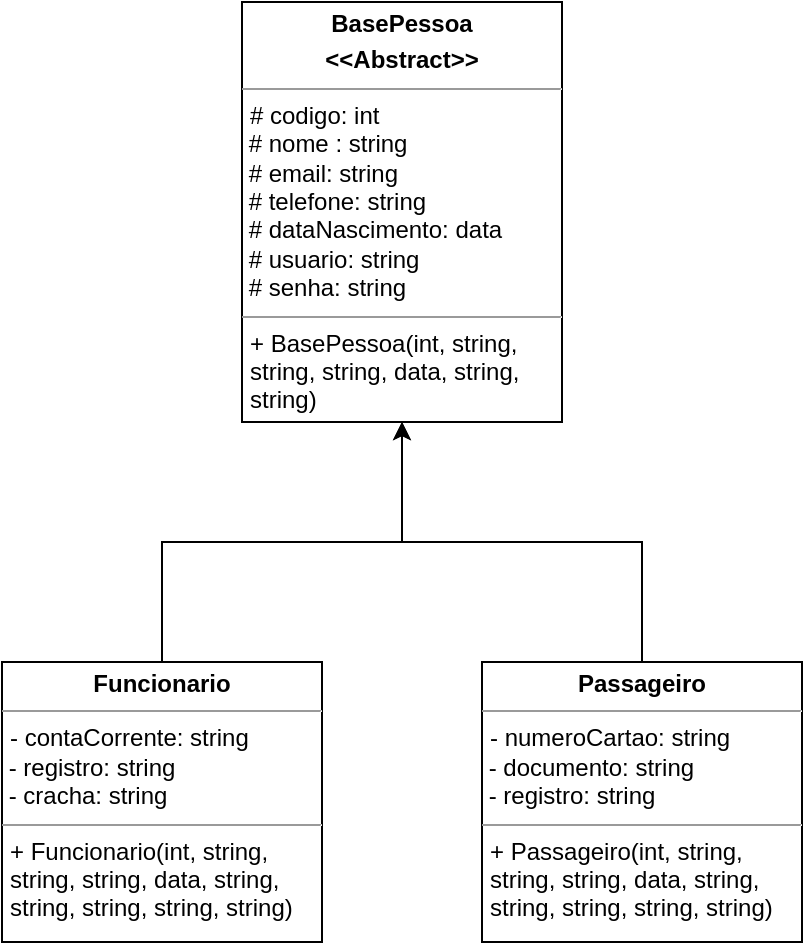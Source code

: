<mxfile version="21.7.2" type="github">
  <diagram name="Página-1" id="rwImzyeiDyUP7PvFKX-l">
    <mxGraphModel dx="880" dy="438" grid="1" gridSize="10" guides="1" tooltips="1" connect="1" arrows="1" fold="1" page="1" pageScale="1" pageWidth="827" pageHeight="1169" math="0" shadow="0">
      <root>
        <mxCell id="0" />
        <mxCell id="1" parent="0" />
        <mxCell id="wmUSzIwmhgZcpsxR-x6l-5" value="&lt;p style=&quot;margin:0px;margin-top:4px;text-align:center;&quot;&gt;&lt;b&gt;BasePessoa&lt;/b&gt;&lt;/p&gt;&lt;p style=&quot;margin:0px;margin-top:4px;text-align:center;&quot;&gt;&lt;b&gt;&amp;lt;&amp;lt;Abstract&amp;gt;&amp;gt;&lt;/b&gt;&lt;/p&gt;&lt;hr size=&quot;1&quot;&gt;&lt;p style=&quot;margin:0px;margin-left:4px;&quot;&gt;# codigo: int&lt;/p&gt;&amp;nbsp;# nome : string&lt;br&gt;&amp;nbsp;# email: string&lt;br&gt;&amp;nbsp;# telefone: string&lt;br&gt;&amp;nbsp;# dataNascimento: data&lt;br&gt;&amp;nbsp;# usuario: string&lt;br&gt;&lt;span style=&quot;background-color: initial;&quot;&gt;&amp;nbsp;# senha: string&lt;/span&gt;&lt;br&gt;&lt;hr size=&quot;1&quot;&gt;&lt;p style=&quot;margin:0px;margin-left:4px;&quot;&gt;+ BasePessoa(int, string, string, string, data, string, string)&lt;/p&gt;" style="verticalAlign=top;align=left;overflow=fill;fontSize=12;fontFamily=Helvetica;html=1;whiteSpace=wrap;" vertex="1" parent="1">
          <mxGeometry x="320" y="190" width="160" height="210" as="geometry" />
        </mxCell>
        <mxCell id="wmUSzIwmhgZcpsxR-x6l-8" style="edgeStyle=orthogonalEdgeStyle;rounded=0;orthogonalLoop=1;jettySize=auto;html=1;exitX=0.5;exitY=0;exitDx=0;exitDy=0;entryX=0.5;entryY=1;entryDx=0;entryDy=0;" edge="1" parent="1" source="wmUSzIwmhgZcpsxR-x6l-6" target="wmUSzIwmhgZcpsxR-x6l-5">
          <mxGeometry relative="1" as="geometry" />
        </mxCell>
        <mxCell id="wmUSzIwmhgZcpsxR-x6l-6" value="&lt;p style=&quot;margin:0px;margin-top:4px;text-align:center;&quot;&gt;&lt;b&gt;Funcionario&lt;/b&gt;&lt;/p&gt;&lt;hr size=&quot;1&quot;&gt;&lt;p style=&quot;margin:0px;margin-left:4px;&quot;&gt;- contaCorrente: string&lt;/p&gt;&amp;nbsp;- registro: string&lt;br&gt;&amp;nbsp;- cracha: string&lt;br&gt;&lt;hr size=&quot;1&quot;&gt;&lt;p style=&quot;margin:0px;margin-left:4px;&quot;&gt;+ Funcionario(int, string, string, string, data, string, string, string, string, string)&lt;/p&gt;" style="verticalAlign=top;align=left;overflow=fill;fontSize=12;fontFamily=Helvetica;html=1;whiteSpace=wrap;" vertex="1" parent="1">
          <mxGeometry x="200" y="520" width="160" height="140" as="geometry" />
        </mxCell>
        <mxCell id="wmUSzIwmhgZcpsxR-x6l-9" style="edgeStyle=orthogonalEdgeStyle;rounded=0;orthogonalLoop=1;jettySize=auto;html=1;exitX=0.5;exitY=0;exitDx=0;exitDy=0;entryX=0.5;entryY=1;entryDx=0;entryDy=0;" edge="1" parent="1" source="wmUSzIwmhgZcpsxR-x6l-7" target="wmUSzIwmhgZcpsxR-x6l-5">
          <mxGeometry relative="1" as="geometry" />
        </mxCell>
        <mxCell id="wmUSzIwmhgZcpsxR-x6l-7" value="&lt;p style=&quot;margin:0px;margin-top:4px;text-align:center;&quot;&gt;&lt;b&gt;Passageiro&lt;/b&gt;&lt;/p&gt;&lt;hr size=&quot;1&quot;&gt;&lt;p style=&quot;margin:0px;margin-left:4px;&quot;&gt;- numeroCartao: string&lt;/p&gt;&amp;nbsp;- documento: string&lt;br&gt;&amp;nbsp;- registro: string&lt;br&gt;&lt;hr size=&quot;1&quot;&gt;&lt;p style=&quot;margin:0px;margin-left:4px;&quot;&gt;+ Passageiro(int, string, string, string, data, string, string, string, string, string)&lt;/p&gt;" style="verticalAlign=top;align=left;overflow=fill;fontSize=12;fontFamily=Helvetica;html=1;whiteSpace=wrap;" vertex="1" parent="1">
          <mxGeometry x="440" y="520" width="160" height="140" as="geometry" />
        </mxCell>
      </root>
    </mxGraphModel>
  </diagram>
</mxfile>
